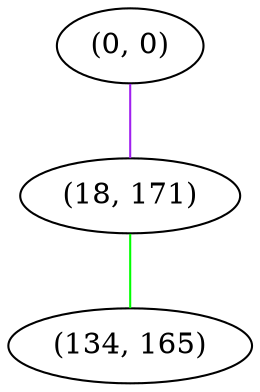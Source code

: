 graph "" {
"(0, 0)";
"(18, 171)";
"(134, 165)";
"(0, 0)" -- "(18, 171)"  [color=purple, key=0, weight=4];
"(18, 171)" -- "(134, 165)"  [color=green, key=0, weight=2];
}
